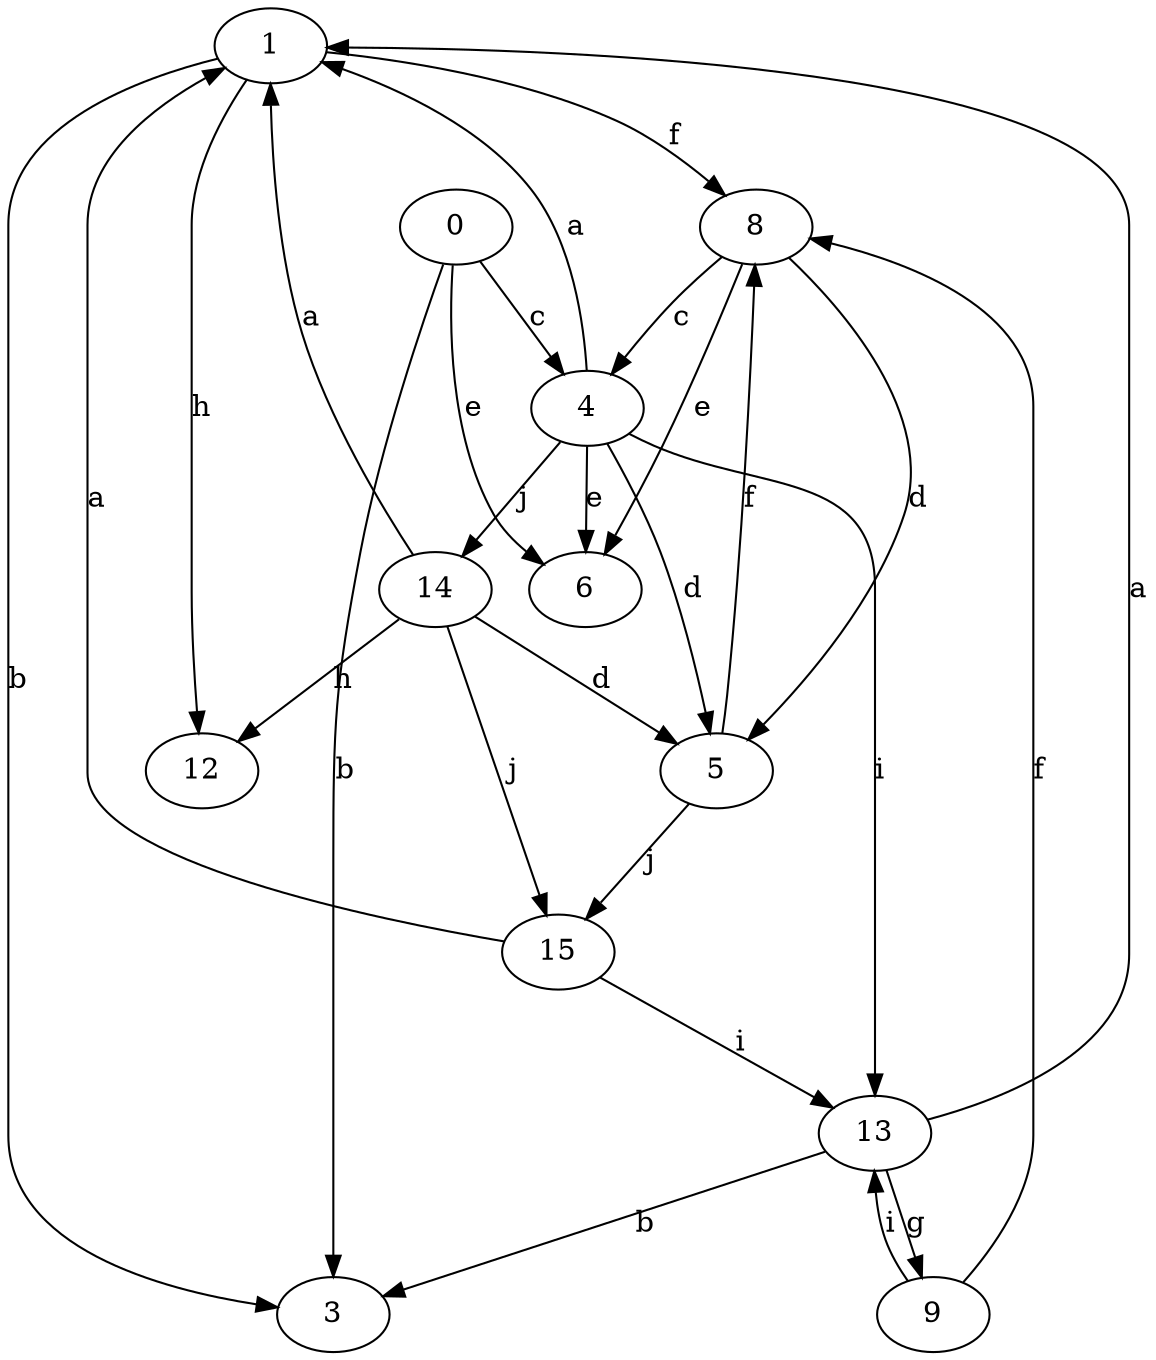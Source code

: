strict digraph  {
1;
3;
4;
5;
6;
0;
8;
9;
12;
13;
14;
15;
1 -> 3  [label=b];
1 -> 8  [label=f];
1 -> 12  [label=h];
4 -> 1  [label=a];
4 -> 5  [label=d];
4 -> 6  [label=e];
4 -> 13  [label=i];
4 -> 14  [label=j];
5 -> 8  [label=f];
5 -> 15  [label=j];
0 -> 3  [label=b];
0 -> 4  [label=c];
0 -> 6  [label=e];
8 -> 4  [label=c];
8 -> 5  [label=d];
8 -> 6  [label=e];
9 -> 8  [label=f];
9 -> 13  [label=i];
13 -> 1  [label=a];
13 -> 3  [label=b];
13 -> 9  [label=g];
14 -> 1  [label=a];
14 -> 5  [label=d];
14 -> 12  [label=h];
14 -> 15  [label=j];
15 -> 1  [label=a];
15 -> 13  [label=i];
}
